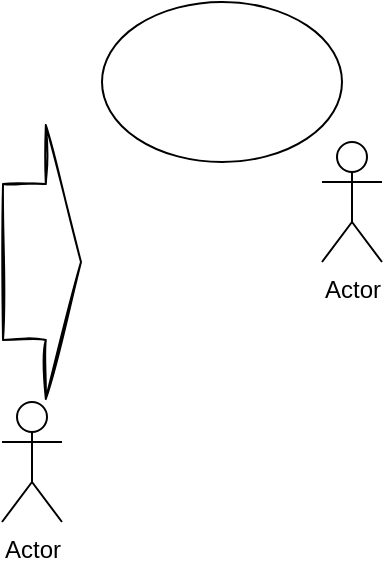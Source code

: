 <mxfile version="15.7.3" type="github">
  <diagram id="jc6tENH_Em2YF0T7Xt6s" name="Page-1">
    <mxGraphModel dx="144" dy="280" grid="1" gridSize="10" guides="1" tooltips="1" connect="1" arrows="1" fold="1" page="1" pageScale="1" pageWidth="827" pageHeight="1169" math="0" shadow="0">
      <root>
        <mxCell id="0" />
        <mxCell id="1" parent="0" />
        <mxCell id="911CPZxqvdhx7IMUjqzX-1" value="Actor" style="shape=umlActor;verticalLabelPosition=bottom;verticalAlign=top;html=1;outlineConnect=0;" parent="1" vertex="1">
          <mxGeometry x="270" y="170" width="30" height="60" as="geometry" />
        </mxCell>
        <mxCell id="911CPZxqvdhx7IMUjqzX-2" value="Actor" style="shape=umlActor;verticalLabelPosition=bottom;verticalAlign=top;html=1;outlineConnect=0;" parent="1" vertex="1">
          <mxGeometry x="110" y="300" width="30" height="60" as="geometry" />
        </mxCell>
        <mxCell id="4yO7q3Hq7U_f7nki1xWb-1" value="" style="ellipse;whiteSpace=wrap;html=1;" parent="1" vertex="1">
          <mxGeometry x="160" y="100" width="120" height="80" as="geometry" />
        </mxCell>
        <mxCell id="ROC3MVUy4Vfoi7KiN19i-6" value="" style="edgeStyle=none;orthogonalLoop=1;jettySize=auto;html=1;shape=flexArrow;rounded=1;startSize=8;endSize=5.53;sketch=1;hachureGap=4;fontFamily=Architects Daughter;fontSource=https%3A%2F%2Ffonts.googleapis.com%2Fcss%3Ffamily%3DArchitects%2BDaughter;fontSize=16;endArrow=open;sourcePerimeterSpacing=8;targetPerimeterSpacing=8;curved=1;endWidth=58;width=78;" edge="1" parent="1">
          <mxGeometry width="140" relative="1" as="geometry">
            <mxPoint x="110" y="230" as="sourcePoint" />
            <mxPoint x="150" y="230" as="targetPoint" />
            <Array as="points" />
          </mxGeometry>
        </mxCell>
      </root>
    </mxGraphModel>
  </diagram>
</mxfile>
